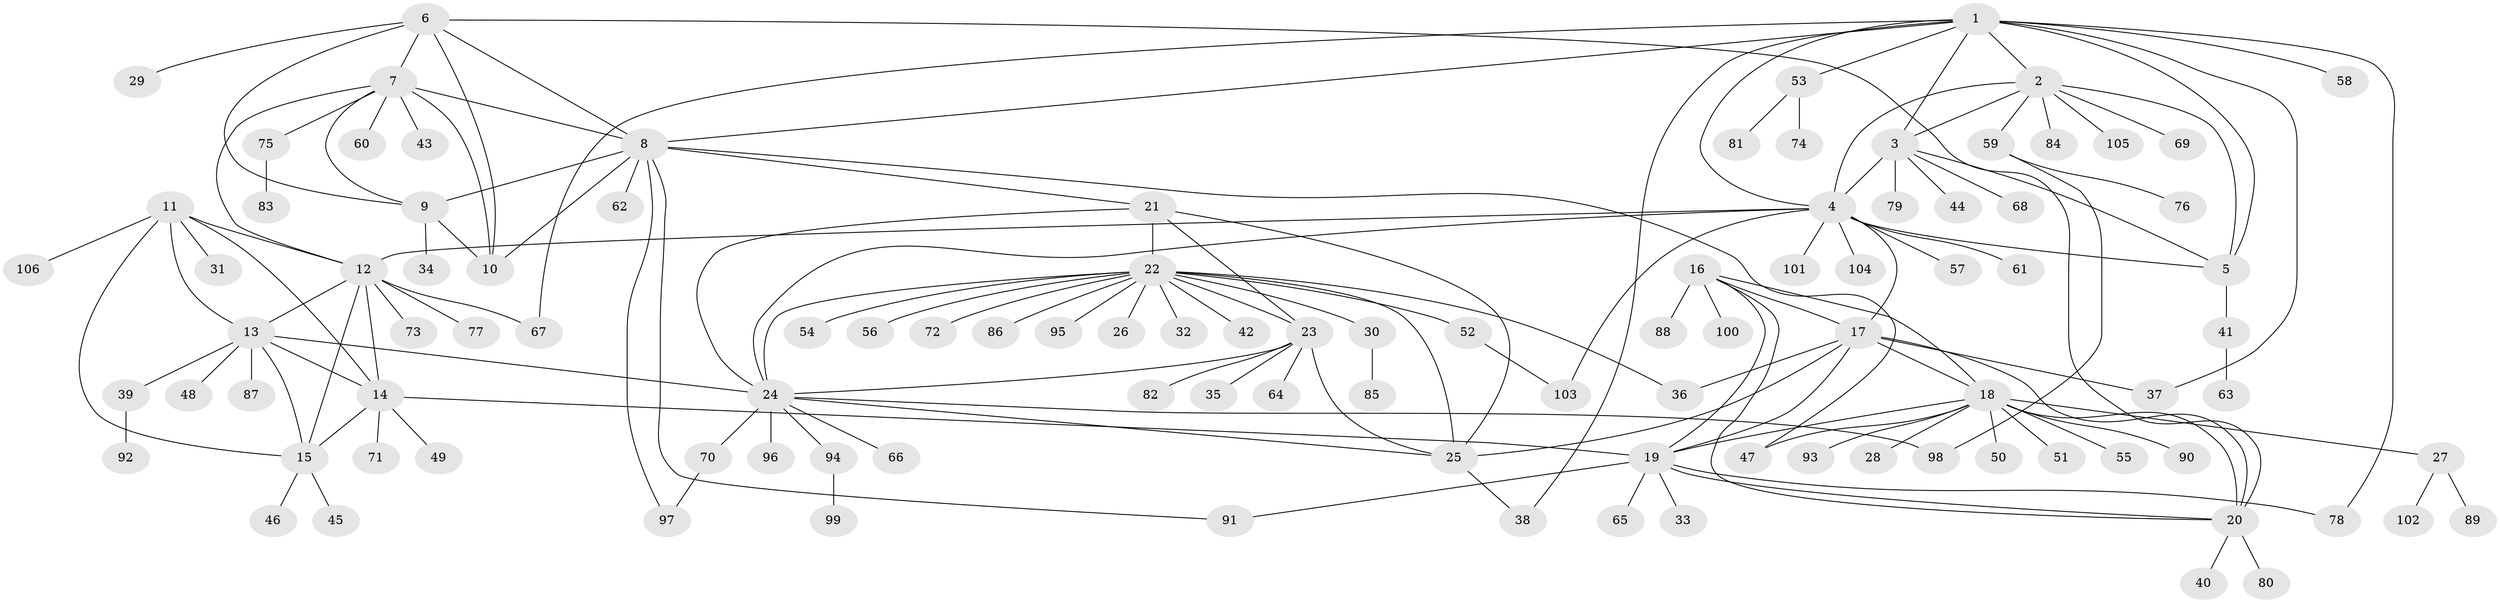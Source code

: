 // coarse degree distribution, {9: 0.023529411764705882, 7: 0.023529411764705882, 13: 0.011764705882352941, 5: 0.058823529411764705, 12: 0.011764705882352941, 2: 0.15294117647058825, 4: 0.023529411764705882, 10: 0.023529411764705882, 8: 0.011764705882352941, 21: 0.011764705882352941, 1: 0.6352941176470588, 3: 0.011764705882352941}
// Generated by graph-tools (version 1.1) at 2025/52/02/27/25 19:52:17]
// undirected, 106 vertices, 151 edges
graph export_dot {
graph [start="1"]
  node [color=gray90,style=filled];
  1;
  2;
  3;
  4;
  5;
  6;
  7;
  8;
  9;
  10;
  11;
  12;
  13;
  14;
  15;
  16;
  17;
  18;
  19;
  20;
  21;
  22;
  23;
  24;
  25;
  26;
  27;
  28;
  29;
  30;
  31;
  32;
  33;
  34;
  35;
  36;
  37;
  38;
  39;
  40;
  41;
  42;
  43;
  44;
  45;
  46;
  47;
  48;
  49;
  50;
  51;
  52;
  53;
  54;
  55;
  56;
  57;
  58;
  59;
  60;
  61;
  62;
  63;
  64;
  65;
  66;
  67;
  68;
  69;
  70;
  71;
  72;
  73;
  74;
  75;
  76;
  77;
  78;
  79;
  80;
  81;
  82;
  83;
  84;
  85;
  86;
  87;
  88;
  89;
  90;
  91;
  92;
  93;
  94;
  95;
  96;
  97;
  98;
  99;
  100;
  101;
  102;
  103;
  104;
  105;
  106;
  1 -- 2;
  1 -- 3;
  1 -- 4;
  1 -- 5;
  1 -- 8;
  1 -- 37;
  1 -- 38;
  1 -- 53;
  1 -- 58;
  1 -- 67;
  1 -- 78;
  2 -- 3;
  2 -- 4;
  2 -- 5;
  2 -- 59;
  2 -- 69;
  2 -- 84;
  2 -- 105;
  3 -- 4;
  3 -- 5;
  3 -- 44;
  3 -- 68;
  3 -- 79;
  4 -- 5;
  4 -- 12;
  4 -- 17;
  4 -- 24;
  4 -- 57;
  4 -- 61;
  4 -- 101;
  4 -- 103;
  4 -- 104;
  5 -- 41;
  6 -- 7;
  6 -- 8;
  6 -- 9;
  6 -- 10;
  6 -- 20;
  6 -- 29;
  7 -- 8;
  7 -- 9;
  7 -- 10;
  7 -- 12;
  7 -- 43;
  7 -- 60;
  7 -- 75;
  8 -- 9;
  8 -- 10;
  8 -- 21;
  8 -- 47;
  8 -- 62;
  8 -- 91;
  8 -- 97;
  9 -- 10;
  9 -- 34;
  11 -- 12;
  11 -- 13;
  11 -- 14;
  11 -- 15;
  11 -- 31;
  11 -- 106;
  12 -- 13;
  12 -- 14;
  12 -- 15;
  12 -- 67;
  12 -- 73;
  12 -- 77;
  13 -- 14;
  13 -- 15;
  13 -- 24;
  13 -- 39;
  13 -- 48;
  13 -- 87;
  14 -- 15;
  14 -- 19;
  14 -- 49;
  14 -- 71;
  15 -- 45;
  15 -- 46;
  16 -- 17;
  16 -- 18;
  16 -- 19;
  16 -- 20;
  16 -- 88;
  16 -- 100;
  17 -- 18;
  17 -- 19;
  17 -- 20;
  17 -- 25;
  17 -- 36;
  17 -- 37;
  18 -- 19;
  18 -- 20;
  18 -- 27;
  18 -- 28;
  18 -- 47;
  18 -- 50;
  18 -- 51;
  18 -- 55;
  18 -- 90;
  18 -- 93;
  19 -- 20;
  19 -- 33;
  19 -- 65;
  19 -- 78;
  19 -- 91;
  20 -- 40;
  20 -- 80;
  21 -- 22;
  21 -- 23;
  21 -- 24;
  21 -- 25;
  22 -- 23;
  22 -- 24;
  22 -- 25;
  22 -- 26;
  22 -- 30;
  22 -- 32;
  22 -- 36;
  22 -- 42;
  22 -- 52;
  22 -- 54;
  22 -- 56;
  22 -- 72;
  22 -- 86;
  22 -- 95;
  23 -- 24;
  23 -- 25;
  23 -- 35;
  23 -- 64;
  23 -- 82;
  24 -- 25;
  24 -- 66;
  24 -- 70;
  24 -- 94;
  24 -- 96;
  24 -- 98;
  25 -- 38;
  27 -- 89;
  27 -- 102;
  30 -- 85;
  39 -- 92;
  41 -- 63;
  52 -- 103;
  53 -- 74;
  53 -- 81;
  59 -- 76;
  59 -- 98;
  70 -- 97;
  75 -- 83;
  94 -- 99;
}
